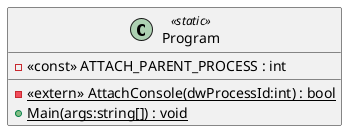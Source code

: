 @startuml
class Program <<static>> {
    - {static} <<extern>> AttachConsole(dwProcessId:int) : bool
    - <<const>> ATTACH_PARENT_PROCESS : int
    + {static} Main(args:string[]) : void
}
@enduml
